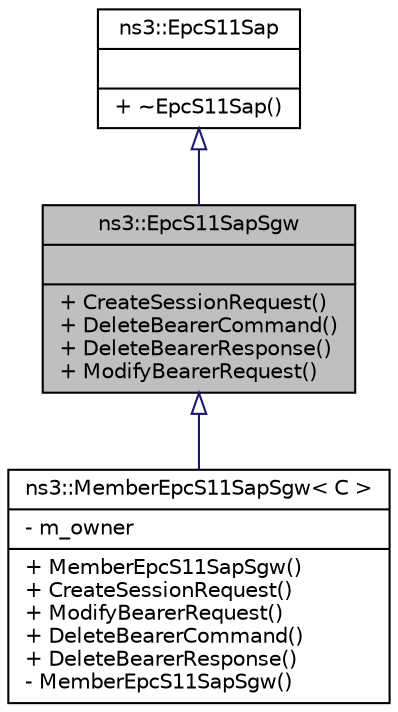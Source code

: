 digraph "ns3::EpcS11SapSgw"
{
  edge [fontname="Helvetica",fontsize="10",labelfontname="Helvetica",labelfontsize="10"];
  node [fontname="Helvetica",fontsize="10",shape=record];
  Node1 [label="{ns3::EpcS11SapSgw\n||+ CreateSessionRequest()\l+ DeleteBearerCommand()\l+ DeleteBearerResponse()\l+ ModifyBearerRequest()\l}",height=0.2,width=0.4,color="black", fillcolor="grey75", style="filled", fontcolor="black"];
  Node2 -> Node1 [dir="back",color="midnightblue",fontsize="10",style="solid",arrowtail="onormal"];
  Node2 [label="{ns3::EpcS11Sap\n||+ ~EpcS11Sap()\l}",height=0.2,width=0.4,color="black", fillcolor="white", style="filled",URL="$db/df3/classns3_1_1EpcS11Sap.html"];
  Node1 -> Node3 [dir="back",color="midnightblue",fontsize="10",style="solid",arrowtail="onormal"];
  Node3 [label="{ns3::MemberEpcS11SapSgw\< C \>\n|- m_owner\l|+ MemberEpcS11SapSgw()\l+ CreateSessionRequest()\l+ ModifyBearerRequest()\l+ DeleteBearerCommand()\l+ DeleteBearerResponse()\l- MemberEpcS11SapSgw()\l}",height=0.2,width=0.4,color="black", fillcolor="white", style="filled",URL="$d3/de4/classns3_1_1MemberEpcS11SapSgw.html"];
}
